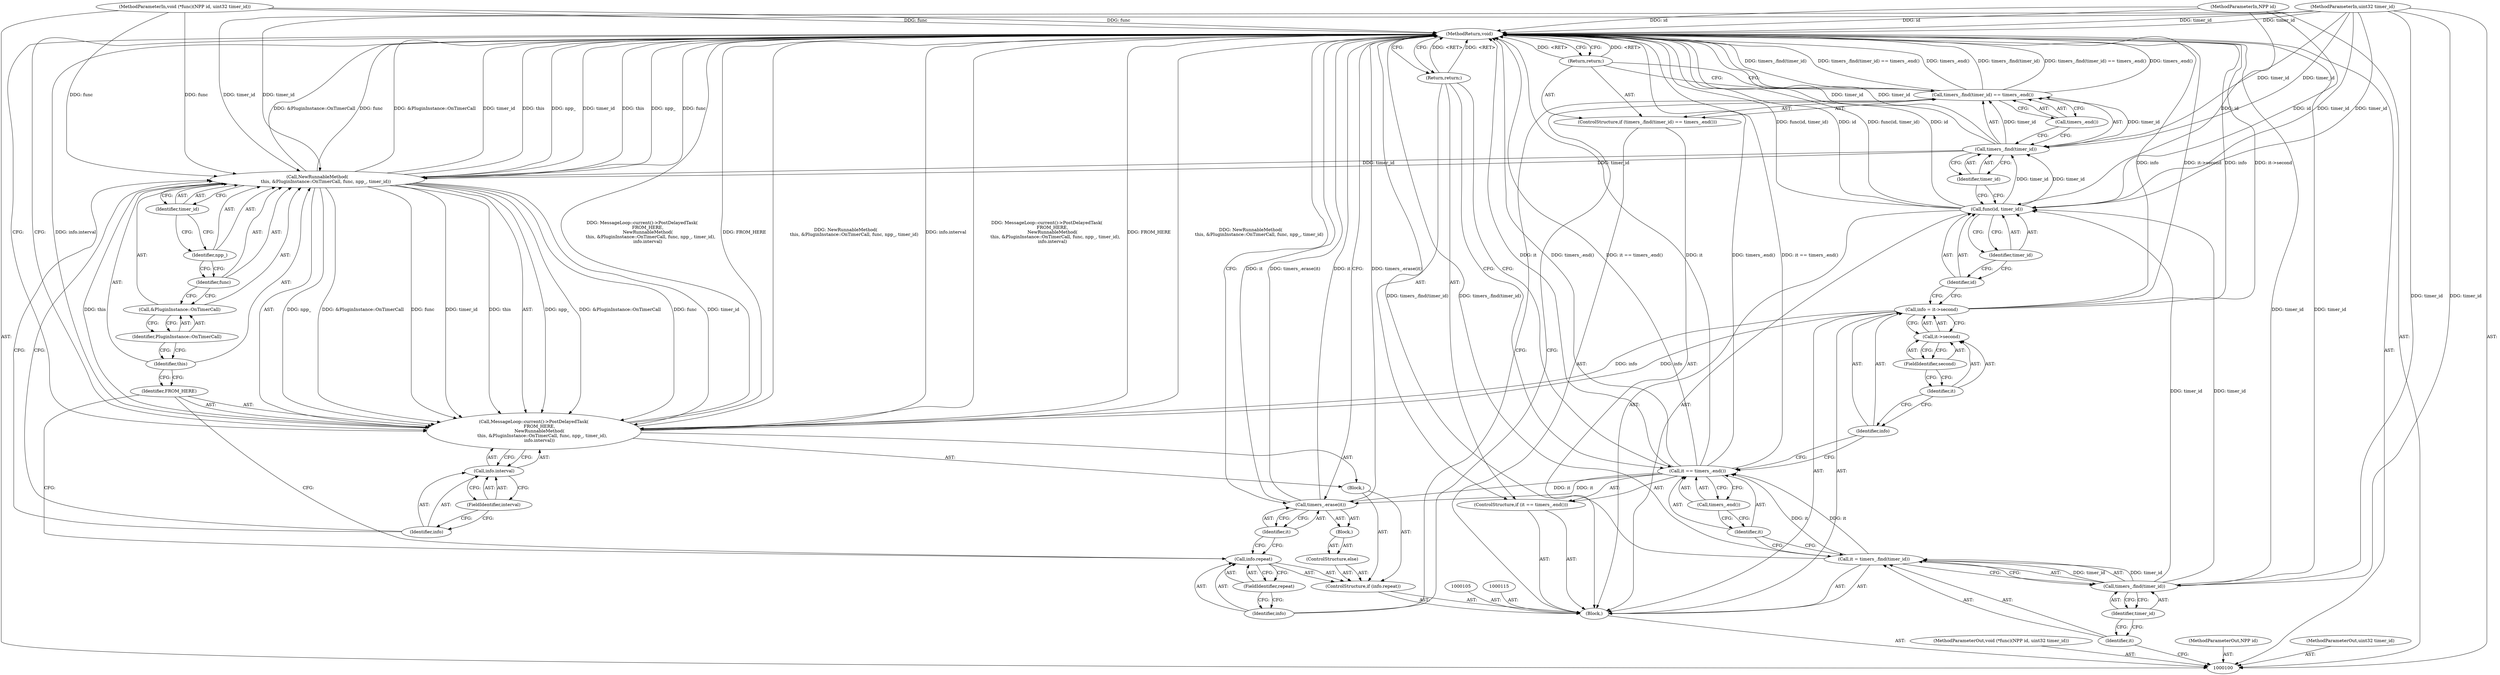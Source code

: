 digraph "0_Chrome_ea3d1d84be3d6f97bf50e76511c9e26af6895533_28" {
"1000151" [label="(MethodReturn,void)"];
"1000101" [label="(MethodParameterIn,void (*func)(NPP id, uint32 timer_id))"];
"1000214" [label="(MethodParameterOut,void (*func)(NPP id, uint32 timer_id))"];
"1000123" [label="(Identifier,timer_id)"];
"1000121" [label="(Call,func(id, timer_id))"];
"1000122" [label="(Identifier,id)"];
"1000127" [label="(Identifier,timer_id)"];
"1000124" [label="(ControlStructure,if (timers_.find(timer_id) == timers_.end()))"];
"1000128" [label="(Call,timers_.end())"];
"1000125" [label="(Call,timers_.find(timer_id) == timers_.end())"];
"1000126" [label="(Call,timers_.find(timer_id))"];
"1000129" [label="(Return,return;)"];
"1000133" [label="(FieldIdentifier,repeat)"];
"1000134" [label="(Block,)"];
"1000130" [label="(ControlStructure,if (info.repeat))"];
"1000131" [label="(Call,info.repeat)"];
"1000132" [label="(Identifier,info)"];
"1000135" [label="(Call,MessageLoop::current()->PostDelayedTask(\n        FROM_HERE,\n        NewRunnableMethod(\n            this, &PluginInstance::OnTimerCall, func, npp_, timer_id),\n        info.interval))"];
"1000136" [label="(Identifier,FROM_HERE)"];
"1000137" [label="(Call,NewRunnableMethod(\n            this, &PluginInstance::OnTimerCall, func, npp_, timer_id))"];
"1000138" [label="(Identifier,this)"];
"1000139" [label="(Call,&PluginInstance::OnTimerCall)"];
"1000140" [label="(Identifier,PluginInstance::OnTimerCall)"];
"1000141" [label="(Identifier,func)"];
"1000142" [label="(Identifier,npp_)"];
"1000143" [label="(Identifier,timer_id)"];
"1000102" [label="(MethodParameterIn,NPP id)"];
"1000215" [label="(MethodParameterOut,NPP id)"];
"1000146" [label="(FieldIdentifier,interval)"];
"1000144" [label="(Call,info.interval)"];
"1000145" [label="(Identifier,info)"];
"1000148" [label="(Block,)"];
"1000147" [label="(ControlStructure,else)"];
"1000150" [label="(Identifier,it)"];
"1000149" [label="(Call,timers_.erase(it))"];
"1000103" [label="(MethodParameterIn,uint32 timer_id)"];
"1000216" [label="(MethodParameterOut,uint32 timer_id)"];
"1000104" [label="(Block,)"];
"1000106" [label="(Call,it = timers_.find(timer_id))"];
"1000107" [label="(Identifier,it)"];
"1000108" [label="(Call,timers_.find(timer_id))"];
"1000109" [label="(Identifier,timer_id)"];
"1000113" [label="(Call,timers_.end())"];
"1000110" [label="(ControlStructure,if (it == timers_.end()))"];
"1000111" [label="(Call,it == timers_.end())"];
"1000112" [label="(Identifier,it)"];
"1000114" [label="(Return,return;)"];
"1000116" [label="(Call,info = it->second)"];
"1000117" [label="(Identifier,info)"];
"1000118" [label="(Call,it->second)"];
"1000119" [label="(Identifier,it)"];
"1000120" [label="(FieldIdentifier,second)"];
"1000151" -> "1000100"  [label="AST: "];
"1000151" -> "1000114"  [label="CFG: "];
"1000151" -> "1000129"  [label="CFG: "];
"1000151" -> "1000135"  [label="CFG: "];
"1000151" -> "1000149"  [label="CFG: "];
"1000114" -> "1000151"  [label="DDG: <RET>"];
"1000129" -> "1000151"  [label="DDG: <RET>"];
"1000116" -> "1000151"  [label="DDG: info"];
"1000116" -> "1000151"  [label="DDG: it->second"];
"1000125" -> "1000151"  [label="DDG: timers_.find(timer_id)"];
"1000125" -> "1000151"  [label="DDG: timers_.find(timer_id) == timers_.end()"];
"1000125" -> "1000151"  [label="DDG: timers_.end()"];
"1000137" -> "1000151"  [label="DDG: npp_"];
"1000137" -> "1000151"  [label="DDG: func"];
"1000137" -> "1000151"  [label="DDG: &PluginInstance::OnTimerCall"];
"1000137" -> "1000151"  [label="DDG: timer_id"];
"1000137" -> "1000151"  [label="DDG: this"];
"1000106" -> "1000151"  [label="DDG: timers_.find(timer_id)"];
"1000121" -> "1000151"  [label="DDG: func(id, timer_id)"];
"1000121" -> "1000151"  [label="DDG: id"];
"1000149" -> "1000151"  [label="DDG: timers_.erase(it)"];
"1000149" -> "1000151"  [label="DDG: it"];
"1000126" -> "1000151"  [label="DDG: timer_id"];
"1000103" -> "1000151"  [label="DDG: timer_id"];
"1000135" -> "1000151"  [label="DDG: info.interval"];
"1000135" -> "1000151"  [label="DDG: MessageLoop::current()->PostDelayedTask(\n        FROM_HERE,\n        NewRunnableMethod(\n            this, &PluginInstance::OnTimerCall, func, npp_, timer_id),\n        info.interval)"];
"1000135" -> "1000151"  [label="DDG: FROM_HERE"];
"1000135" -> "1000151"  [label="DDG: NewRunnableMethod(\n            this, &PluginInstance::OnTimerCall, func, npp_, timer_id)"];
"1000102" -> "1000151"  [label="DDG: id"];
"1000111" -> "1000151"  [label="DDG: it"];
"1000111" -> "1000151"  [label="DDG: timers_.end()"];
"1000111" -> "1000151"  [label="DDG: it == timers_.end()"];
"1000101" -> "1000151"  [label="DDG: func"];
"1000108" -> "1000151"  [label="DDG: timer_id"];
"1000101" -> "1000100"  [label="AST: "];
"1000101" -> "1000151"  [label="DDG: func"];
"1000101" -> "1000137"  [label="DDG: func"];
"1000214" -> "1000100"  [label="AST: "];
"1000123" -> "1000121"  [label="AST: "];
"1000123" -> "1000122"  [label="CFG: "];
"1000121" -> "1000123"  [label="CFG: "];
"1000121" -> "1000104"  [label="AST: "];
"1000121" -> "1000123"  [label="CFG: "];
"1000122" -> "1000121"  [label="AST: "];
"1000123" -> "1000121"  [label="AST: "];
"1000127" -> "1000121"  [label="CFG: "];
"1000121" -> "1000151"  [label="DDG: func(id, timer_id)"];
"1000121" -> "1000151"  [label="DDG: id"];
"1000102" -> "1000121"  [label="DDG: id"];
"1000108" -> "1000121"  [label="DDG: timer_id"];
"1000103" -> "1000121"  [label="DDG: timer_id"];
"1000121" -> "1000126"  [label="DDG: timer_id"];
"1000122" -> "1000121"  [label="AST: "];
"1000122" -> "1000116"  [label="CFG: "];
"1000123" -> "1000122"  [label="CFG: "];
"1000127" -> "1000126"  [label="AST: "];
"1000127" -> "1000121"  [label="CFG: "];
"1000126" -> "1000127"  [label="CFG: "];
"1000124" -> "1000104"  [label="AST: "];
"1000125" -> "1000124"  [label="AST: "];
"1000129" -> "1000124"  [label="AST: "];
"1000128" -> "1000125"  [label="AST: "];
"1000128" -> "1000126"  [label="CFG: "];
"1000125" -> "1000128"  [label="CFG: "];
"1000125" -> "1000124"  [label="AST: "];
"1000125" -> "1000128"  [label="CFG: "];
"1000126" -> "1000125"  [label="AST: "];
"1000128" -> "1000125"  [label="AST: "];
"1000129" -> "1000125"  [label="CFG: "];
"1000132" -> "1000125"  [label="CFG: "];
"1000125" -> "1000151"  [label="DDG: timers_.find(timer_id)"];
"1000125" -> "1000151"  [label="DDG: timers_.find(timer_id) == timers_.end()"];
"1000125" -> "1000151"  [label="DDG: timers_.end()"];
"1000126" -> "1000125"  [label="DDG: timer_id"];
"1000126" -> "1000125"  [label="AST: "];
"1000126" -> "1000127"  [label="CFG: "];
"1000127" -> "1000126"  [label="AST: "];
"1000128" -> "1000126"  [label="CFG: "];
"1000126" -> "1000151"  [label="DDG: timer_id"];
"1000126" -> "1000125"  [label="DDG: timer_id"];
"1000121" -> "1000126"  [label="DDG: timer_id"];
"1000103" -> "1000126"  [label="DDG: timer_id"];
"1000126" -> "1000137"  [label="DDG: timer_id"];
"1000129" -> "1000124"  [label="AST: "];
"1000129" -> "1000125"  [label="CFG: "];
"1000151" -> "1000129"  [label="CFG: "];
"1000129" -> "1000151"  [label="DDG: <RET>"];
"1000133" -> "1000131"  [label="AST: "];
"1000133" -> "1000132"  [label="CFG: "];
"1000131" -> "1000133"  [label="CFG: "];
"1000134" -> "1000130"  [label="AST: "];
"1000135" -> "1000134"  [label="AST: "];
"1000130" -> "1000104"  [label="AST: "];
"1000131" -> "1000130"  [label="AST: "];
"1000134" -> "1000130"  [label="AST: "];
"1000147" -> "1000130"  [label="AST: "];
"1000131" -> "1000130"  [label="AST: "];
"1000131" -> "1000133"  [label="CFG: "];
"1000132" -> "1000131"  [label="AST: "];
"1000133" -> "1000131"  [label="AST: "];
"1000136" -> "1000131"  [label="CFG: "];
"1000150" -> "1000131"  [label="CFG: "];
"1000132" -> "1000131"  [label="AST: "];
"1000132" -> "1000125"  [label="CFG: "];
"1000133" -> "1000132"  [label="CFG: "];
"1000135" -> "1000134"  [label="AST: "];
"1000135" -> "1000144"  [label="CFG: "];
"1000136" -> "1000135"  [label="AST: "];
"1000137" -> "1000135"  [label="AST: "];
"1000144" -> "1000135"  [label="AST: "];
"1000151" -> "1000135"  [label="CFG: "];
"1000135" -> "1000151"  [label="DDG: info.interval"];
"1000135" -> "1000151"  [label="DDG: MessageLoop::current()->PostDelayedTask(\n        FROM_HERE,\n        NewRunnableMethod(\n            this, &PluginInstance::OnTimerCall, func, npp_, timer_id),\n        info.interval)"];
"1000135" -> "1000151"  [label="DDG: FROM_HERE"];
"1000135" -> "1000151"  [label="DDG: NewRunnableMethod(\n            this, &PluginInstance::OnTimerCall, func, npp_, timer_id)"];
"1000137" -> "1000135"  [label="DDG: npp_"];
"1000137" -> "1000135"  [label="DDG: &PluginInstance::OnTimerCall"];
"1000137" -> "1000135"  [label="DDG: func"];
"1000137" -> "1000135"  [label="DDG: timer_id"];
"1000137" -> "1000135"  [label="DDG: this"];
"1000116" -> "1000135"  [label="DDG: info"];
"1000136" -> "1000135"  [label="AST: "];
"1000136" -> "1000131"  [label="CFG: "];
"1000138" -> "1000136"  [label="CFG: "];
"1000137" -> "1000135"  [label="AST: "];
"1000137" -> "1000143"  [label="CFG: "];
"1000138" -> "1000137"  [label="AST: "];
"1000139" -> "1000137"  [label="AST: "];
"1000141" -> "1000137"  [label="AST: "];
"1000142" -> "1000137"  [label="AST: "];
"1000143" -> "1000137"  [label="AST: "];
"1000145" -> "1000137"  [label="CFG: "];
"1000137" -> "1000151"  [label="DDG: npp_"];
"1000137" -> "1000151"  [label="DDG: func"];
"1000137" -> "1000151"  [label="DDG: &PluginInstance::OnTimerCall"];
"1000137" -> "1000151"  [label="DDG: timer_id"];
"1000137" -> "1000151"  [label="DDG: this"];
"1000137" -> "1000135"  [label="DDG: npp_"];
"1000137" -> "1000135"  [label="DDG: &PluginInstance::OnTimerCall"];
"1000137" -> "1000135"  [label="DDG: func"];
"1000137" -> "1000135"  [label="DDG: timer_id"];
"1000137" -> "1000135"  [label="DDG: this"];
"1000101" -> "1000137"  [label="DDG: func"];
"1000126" -> "1000137"  [label="DDG: timer_id"];
"1000103" -> "1000137"  [label="DDG: timer_id"];
"1000138" -> "1000137"  [label="AST: "];
"1000138" -> "1000136"  [label="CFG: "];
"1000140" -> "1000138"  [label="CFG: "];
"1000139" -> "1000137"  [label="AST: "];
"1000139" -> "1000140"  [label="CFG: "];
"1000140" -> "1000139"  [label="AST: "];
"1000141" -> "1000139"  [label="CFG: "];
"1000140" -> "1000139"  [label="AST: "];
"1000140" -> "1000138"  [label="CFG: "];
"1000139" -> "1000140"  [label="CFG: "];
"1000141" -> "1000137"  [label="AST: "];
"1000141" -> "1000139"  [label="CFG: "];
"1000142" -> "1000141"  [label="CFG: "];
"1000142" -> "1000137"  [label="AST: "];
"1000142" -> "1000141"  [label="CFG: "];
"1000143" -> "1000142"  [label="CFG: "];
"1000143" -> "1000137"  [label="AST: "];
"1000143" -> "1000142"  [label="CFG: "];
"1000137" -> "1000143"  [label="CFG: "];
"1000102" -> "1000100"  [label="AST: "];
"1000102" -> "1000151"  [label="DDG: id"];
"1000102" -> "1000121"  [label="DDG: id"];
"1000215" -> "1000100"  [label="AST: "];
"1000146" -> "1000144"  [label="AST: "];
"1000146" -> "1000145"  [label="CFG: "];
"1000144" -> "1000146"  [label="CFG: "];
"1000144" -> "1000135"  [label="AST: "];
"1000144" -> "1000146"  [label="CFG: "];
"1000145" -> "1000144"  [label="AST: "];
"1000146" -> "1000144"  [label="AST: "];
"1000135" -> "1000144"  [label="CFG: "];
"1000145" -> "1000144"  [label="AST: "];
"1000145" -> "1000137"  [label="CFG: "];
"1000146" -> "1000145"  [label="CFG: "];
"1000148" -> "1000147"  [label="AST: "];
"1000149" -> "1000148"  [label="AST: "];
"1000147" -> "1000130"  [label="AST: "];
"1000148" -> "1000147"  [label="AST: "];
"1000150" -> "1000149"  [label="AST: "];
"1000150" -> "1000131"  [label="CFG: "];
"1000149" -> "1000150"  [label="CFG: "];
"1000149" -> "1000148"  [label="AST: "];
"1000149" -> "1000150"  [label="CFG: "];
"1000150" -> "1000149"  [label="AST: "];
"1000151" -> "1000149"  [label="CFG: "];
"1000149" -> "1000151"  [label="DDG: timers_.erase(it)"];
"1000149" -> "1000151"  [label="DDG: it"];
"1000111" -> "1000149"  [label="DDG: it"];
"1000103" -> "1000100"  [label="AST: "];
"1000103" -> "1000151"  [label="DDG: timer_id"];
"1000103" -> "1000108"  [label="DDG: timer_id"];
"1000103" -> "1000121"  [label="DDG: timer_id"];
"1000103" -> "1000126"  [label="DDG: timer_id"];
"1000103" -> "1000137"  [label="DDG: timer_id"];
"1000216" -> "1000100"  [label="AST: "];
"1000104" -> "1000100"  [label="AST: "];
"1000105" -> "1000104"  [label="AST: "];
"1000106" -> "1000104"  [label="AST: "];
"1000110" -> "1000104"  [label="AST: "];
"1000115" -> "1000104"  [label="AST: "];
"1000116" -> "1000104"  [label="AST: "];
"1000121" -> "1000104"  [label="AST: "];
"1000124" -> "1000104"  [label="AST: "];
"1000130" -> "1000104"  [label="AST: "];
"1000106" -> "1000104"  [label="AST: "];
"1000106" -> "1000108"  [label="CFG: "];
"1000107" -> "1000106"  [label="AST: "];
"1000108" -> "1000106"  [label="AST: "];
"1000112" -> "1000106"  [label="CFG: "];
"1000106" -> "1000151"  [label="DDG: timers_.find(timer_id)"];
"1000108" -> "1000106"  [label="DDG: timer_id"];
"1000106" -> "1000111"  [label="DDG: it"];
"1000107" -> "1000106"  [label="AST: "];
"1000107" -> "1000100"  [label="CFG: "];
"1000109" -> "1000107"  [label="CFG: "];
"1000108" -> "1000106"  [label="AST: "];
"1000108" -> "1000109"  [label="CFG: "];
"1000109" -> "1000108"  [label="AST: "];
"1000106" -> "1000108"  [label="CFG: "];
"1000108" -> "1000151"  [label="DDG: timer_id"];
"1000108" -> "1000106"  [label="DDG: timer_id"];
"1000103" -> "1000108"  [label="DDG: timer_id"];
"1000108" -> "1000121"  [label="DDG: timer_id"];
"1000109" -> "1000108"  [label="AST: "];
"1000109" -> "1000107"  [label="CFG: "];
"1000108" -> "1000109"  [label="CFG: "];
"1000113" -> "1000111"  [label="AST: "];
"1000113" -> "1000112"  [label="CFG: "];
"1000111" -> "1000113"  [label="CFG: "];
"1000110" -> "1000104"  [label="AST: "];
"1000111" -> "1000110"  [label="AST: "];
"1000114" -> "1000110"  [label="AST: "];
"1000111" -> "1000110"  [label="AST: "];
"1000111" -> "1000113"  [label="CFG: "];
"1000112" -> "1000111"  [label="AST: "];
"1000113" -> "1000111"  [label="AST: "];
"1000114" -> "1000111"  [label="CFG: "];
"1000117" -> "1000111"  [label="CFG: "];
"1000111" -> "1000151"  [label="DDG: it"];
"1000111" -> "1000151"  [label="DDG: timers_.end()"];
"1000111" -> "1000151"  [label="DDG: it == timers_.end()"];
"1000106" -> "1000111"  [label="DDG: it"];
"1000111" -> "1000149"  [label="DDG: it"];
"1000112" -> "1000111"  [label="AST: "];
"1000112" -> "1000106"  [label="CFG: "];
"1000113" -> "1000112"  [label="CFG: "];
"1000114" -> "1000110"  [label="AST: "];
"1000114" -> "1000111"  [label="CFG: "];
"1000151" -> "1000114"  [label="CFG: "];
"1000114" -> "1000151"  [label="DDG: <RET>"];
"1000116" -> "1000104"  [label="AST: "];
"1000116" -> "1000118"  [label="CFG: "];
"1000117" -> "1000116"  [label="AST: "];
"1000118" -> "1000116"  [label="AST: "];
"1000122" -> "1000116"  [label="CFG: "];
"1000116" -> "1000151"  [label="DDG: info"];
"1000116" -> "1000151"  [label="DDG: it->second"];
"1000116" -> "1000135"  [label="DDG: info"];
"1000117" -> "1000116"  [label="AST: "];
"1000117" -> "1000111"  [label="CFG: "];
"1000119" -> "1000117"  [label="CFG: "];
"1000118" -> "1000116"  [label="AST: "];
"1000118" -> "1000120"  [label="CFG: "];
"1000119" -> "1000118"  [label="AST: "];
"1000120" -> "1000118"  [label="AST: "];
"1000116" -> "1000118"  [label="CFG: "];
"1000119" -> "1000118"  [label="AST: "];
"1000119" -> "1000117"  [label="CFG: "];
"1000120" -> "1000119"  [label="CFG: "];
"1000120" -> "1000118"  [label="AST: "];
"1000120" -> "1000119"  [label="CFG: "];
"1000118" -> "1000120"  [label="CFG: "];
}

